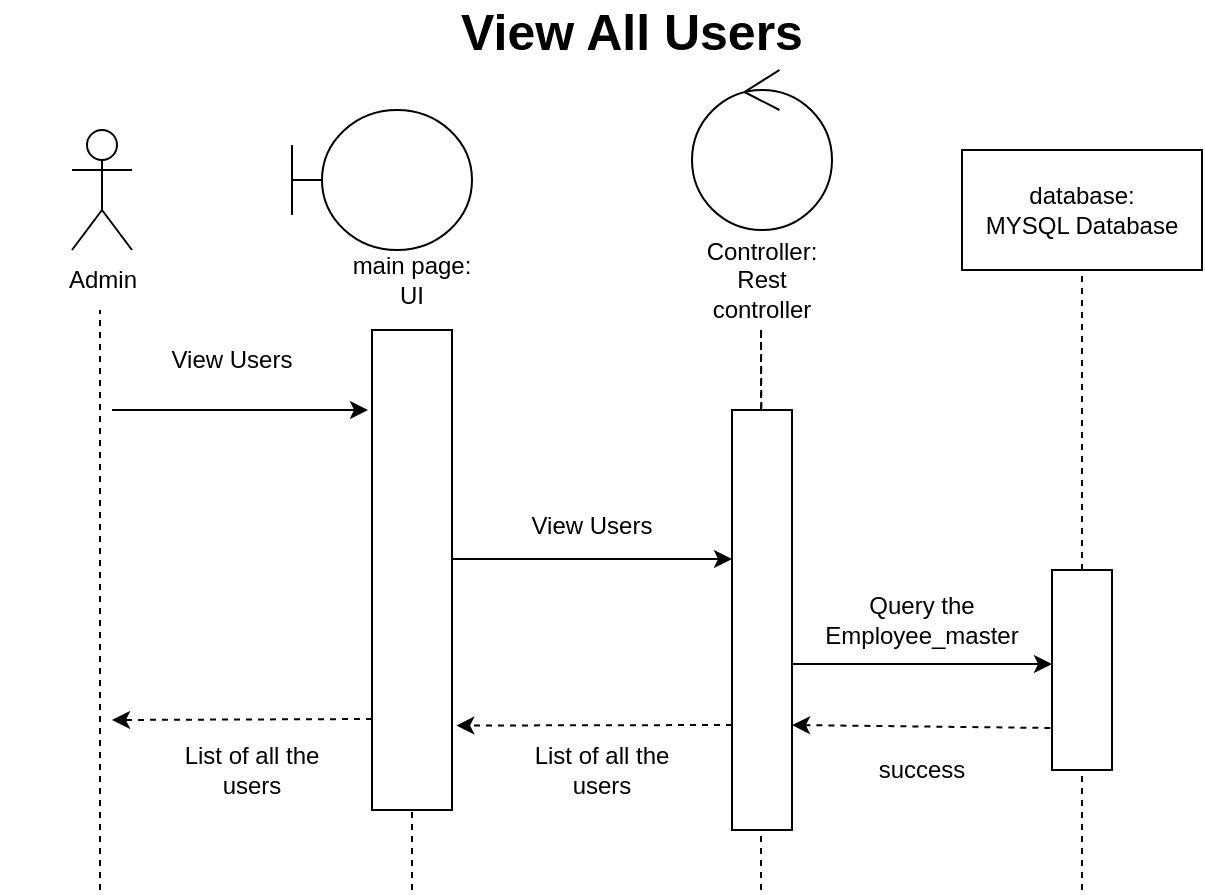<mxfile version="12.2.3" type="device" pages="1"><diagram id="LnDTxie0mtnBjhITO1or" name="Page-1"><mxGraphModel dx="512" dy="419" grid="1" gridSize="10" guides="1" tooltips="1" connect="1" arrows="1" fold="1" page="1" pageScale="1" pageWidth="850" pageHeight="1100" math="0" shadow="0"><root><mxCell id="0"/><mxCell id="1" parent="0"/><mxCell id="LC7K3fbz8w_SzGaDOprC-1" value="ADMIN" style="shape=umlActor;verticalLabelPosition=bottom;labelBackgroundColor=#ffffff;verticalAlign=top;html=1;outlineConnect=0;" parent="1" vertex="1"><mxGeometry x="109" y="160" width="30" height="60" as="geometry"/></mxCell><mxCell id="LC7K3fbz8w_SzGaDOprC-2" value="" style="shape=umlBoundary;whiteSpace=wrap;html=1;" parent="1" vertex="1"><mxGeometry x="219" y="150" width="90" height="70" as="geometry"/></mxCell><mxCell id="LC7K3fbz8w_SzGaDOprC-3" value="" style="ellipse;shape=umlControl;whiteSpace=wrap;html=1;" parent="1" vertex="1"><mxGeometry x="419" y="130" width="70" height="80" as="geometry"/></mxCell><mxCell id="LC7K3fbz8w_SzGaDOprC-5" value="database:&lt;br&gt;MYSQL Database" style="rounded=0;whiteSpace=wrap;html=1;" parent="1" vertex="1"><mxGeometry x="554" y="170" width="120" height="60" as="geometry"/></mxCell><mxCell id="LC7K3fbz8w_SzGaDOprC-6" value="" style="endArrow=none;html=1;dashed=1;" parent="1" source="LC7K3fbz8w_SzGaDOprC-8" edge="1"><mxGeometry width="50" height="50" relative="1" as="geometry"><mxPoint x="453.5" y="540" as="sourcePoint"/><mxPoint x="453.5" y="290" as="targetPoint"/><Array as="points"/></mxGeometry></mxCell><mxCell id="LC7K3fbz8w_SzGaDOprC-7" value="" style="endArrow=none;html=1;dashed=1;entryX=0.5;entryY=1;entryDx=0;entryDy=0;" parent="1" source="LC7K3fbz8w_SzGaDOprC-24" target="LC7K3fbz8w_SzGaDOprC-5" edge="1"><mxGeometry width="50" height="50" relative="1" as="geometry"><mxPoint x="629" y="754" as="sourcePoint"/><mxPoint x="628.96" y="229.98" as="targetPoint"/><Array as="points"/></mxGeometry></mxCell><mxCell id="LC7K3fbz8w_SzGaDOprC-9" value="" style="endArrow=none;html=1;dashed=1;" parent="1" edge="1"><mxGeometry width="50" height="50" relative="1" as="geometry"><mxPoint x="123.0" y="540" as="sourcePoint"/><mxPoint x="123" y="250" as="targetPoint"/><Array as="points"/></mxGeometry></mxCell><mxCell id="LC7K3fbz8w_SzGaDOprC-11" value="" style="endArrow=classic;html=1;" parent="1" edge="1"><mxGeometry width="50" height="50" relative="1" as="geometry"><mxPoint x="129.0" y="300" as="sourcePoint"/><mxPoint x="257" y="300" as="targetPoint"/></mxGeometry></mxCell><mxCell id="LC7K3fbz8w_SzGaDOprC-13" value="View Users" style="text;html=1;strokeColor=none;fillColor=none;align=center;verticalAlign=middle;whiteSpace=wrap;rounded=0;" parent="1" vertex="1"><mxGeometry x="149" y="260" width="80" height="30" as="geometry"/></mxCell><mxCell id="LC7K3fbz8w_SzGaDOprC-15" value="" style="rounded=0;whiteSpace=wrap;html=1;direction=south;" parent="1" vertex="1"><mxGeometry x="259" y="260" width="40" height="240" as="geometry"/></mxCell><mxCell id="LC7K3fbz8w_SzGaDOprC-21" value="View Users" style="text;html=1;strokeColor=none;fillColor=none;align=center;verticalAlign=middle;whiteSpace=wrap;rounded=0;" parent="1" vertex="1"><mxGeometry x="319" y="342.5" width="100" height="30" as="geometry"/></mxCell><mxCell id="LC7K3fbz8w_SzGaDOprC-22" value="Query the Employee_master" style="text;html=1;strokeColor=none;fillColor=none;align=center;verticalAlign=middle;whiteSpace=wrap;rounded=0;" parent="1" vertex="1"><mxGeometry x="484" y="390" width="100" height="30" as="geometry"/></mxCell><mxCell id="LC7K3fbz8w_SzGaDOprC-23" value="" style="endArrow=classic;html=1;entryX=0.5;entryY=1;entryDx=0;entryDy=0;exitX=0.5;exitY=0;exitDx=0;exitDy=0;" parent="1" edge="1"><mxGeometry width="50" height="50" relative="1" as="geometry"><mxPoint x="469" y="427" as="sourcePoint"/><mxPoint x="599" y="427" as="targetPoint"/></mxGeometry></mxCell><mxCell id="LC7K3fbz8w_SzGaDOprC-24" value="" style="rounded=0;whiteSpace=wrap;html=1;direction=south;" parent="1" vertex="1"><mxGeometry x="599" y="380" width="30" height="100" as="geometry"/></mxCell><mxCell id="LC7K3fbz8w_SzGaDOprC-25" value="" style="endArrow=none;dashed=1;html=1;entryX=1;entryY=0.5;entryDx=0;entryDy=0;" parent="1" target="LC7K3fbz8w_SzGaDOprC-24" edge="1"><mxGeometry width="50" height="50" relative="1" as="geometry"><mxPoint x="614" y="540" as="sourcePoint"/><mxPoint x="309" y="1030" as="targetPoint"/></mxGeometry></mxCell><mxCell id="LC7K3fbz8w_SzGaDOprC-26" value="" style="endArrow=none;dashed=1;html=1;entryX=1;entryY=0.5;entryDx=0;entryDy=0;" parent="1" target="LC7K3fbz8w_SzGaDOprC-15" edge="1"><mxGeometry width="50" height="50" relative="1" as="geometry"><mxPoint x="279" y="540" as="sourcePoint"/><mxPoint x="159" y="780" as="targetPoint"/></mxGeometry></mxCell><mxCell id="LC7K3fbz8w_SzGaDOprC-27" value="" style="endArrow=classic;html=1;exitX=0.79;exitY=1.027;exitDx=0;exitDy=0;dashed=1;exitPerimeter=0;entryX=0.75;entryY=0;entryDx=0;entryDy=0;" parent="1" source="LC7K3fbz8w_SzGaDOprC-24" target="LC7K3fbz8w_SzGaDOprC-8" edge="1"><mxGeometry width="50" height="50" relative="1" as="geometry"><mxPoint x="109" y="850" as="sourcePoint"/><mxPoint x="460" y="458" as="targetPoint"/></mxGeometry></mxCell><mxCell id="LC7K3fbz8w_SzGaDOprC-29" value="" style="endArrow=classic;html=1;dashed=1;exitX=0.75;exitY=1;exitDx=0;exitDy=0;entryX=0.824;entryY=-0.053;entryDx=0;entryDy=0;entryPerimeter=0;" parent="1" source="LC7K3fbz8w_SzGaDOprC-8" target="LC7K3fbz8w_SzGaDOprC-15" edge="1"><mxGeometry width="50" height="50" relative="1" as="geometry"><mxPoint x="109" y="850" as="sourcePoint"/><mxPoint x="159" y="800" as="targetPoint"/></mxGeometry></mxCell><mxCell id="LC7K3fbz8w_SzGaDOprC-30" value="List of all the users" style="text;html=1;strokeColor=none;fillColor=none;align=center;verticalAlign=middle;whiteSpace=wrap;rounded=0;" parent="1" vertex="1"><mxGeometry x="324" y="465" width="100" height="30" as="geometry"/></mxCell><mxCell id="LC7K3fbz8w_SzGaDOprC-31" value="" style="endArrow=classic;html=1;dashed=1;" parent="1" edge="1"><mxGeometry width="50" height="50" relative="1" as="geometry"><mxPoint x="259" y="454.5" as="sourcePoint"/><mxPoint x="129.0" y="455" as="targetPoint"/></mxGeometry></mxCell><mxCell id="LC7K3fbz8w_SzGaDOprC-33" value="&lt;b&gt;&lt;font style=&quot;font-size: 25px&quot;&gt;View All Users&lt;/font&gt;&lt;/b&gt;" style="text;html=1;strokeColor=none;fillColor=none;align=center;verticalAlign=middle;whiteSpace=wrap;rounded=0;" parent="1" vertex="1"><mxGeometry x="259" y="100" width="260" height="20" as="geometry"/></mxCell><mxCell id="LC7K3fbz8w_SzGaDOprC-19" value="main page:&lt;br&gt;UI&lt;br&gt;" style="text;html=1;strokeColor=none;fillColor=none;align=center;verticalAlign=middle;whiteSpace=wrap;rounded=0;" parent="1" vertex="1"><mxGeometry x="234" y="220" width="90" height="30" as="geometry"/></mxCell><mxCell id="LC7K3fbz8w_SzGaDOprC-34" value="Admin" style="rounded=0;whiteSpace=wrap;html=1;strokeColor=none;" parent="1" vertex="1"><mxGeometry x="73.5" y="225" width="101" height="20" as="geometry"/></mxCell><mxCell id="LC7K3fbz8w_SzGaDOprC-38" value="Controller:&lt;br&gt;Rest controller" style="text;html=1;strokeColor=none;fillColor=none;align=center;verticalAlign=middle;whiteSpace=wrap;rounded=0;" parent="1" vertex="1"><mxGeometry x="434" y="225" width="40" height="20" as="geometry"/></mxCell><mxCell id="LC7K3fbz8w_SzGaDOprC-39" value="" style="endArrow=none;html=1;dashed=1;" parent="1" target="LC7K3fbz8w_SzGaDOprC-8" edge="1"><mxGeometry width="50" height="50" relative="1" as="geometry"><mxPoint x="453.5" y="540" as="sourcePoint"/><mxPoint x="453.5" y="290" as="targetPoint"/><Array as="points"><mxPoint x="453.5" y="254"/></Array></mxGeometry></mxCell><mxCell id="LC7K3fbz8w_SzGaDOprC-43" value="" style="endArrow=classic;html=1;entryX=0.75;entryY=1;entryDx=0;entryDy=0;" parent="1" edge="1"><mxGeometry width="50" height="50" relative="1" as="geometry"><mxPoint x="299" y="374.5" as="sourcePoint"/><mxPoint x="439.0" y="374.5" as="targetPoint"/></mxGeometry></mxCell><mxCell id="LC7K3fbz8w_SzGaDOprC-8" value="" style="rounded=0;whiteSpace=wrap;html=1;direction=south;" parent="1" vertex="1"><mxGeometry x="439" y="300" width="30" height="210" as="geometry"/></mxCell><mxCell id="LC7K3fbz8w_SzGaDOprC-44" value="success" style="text;html=1;strokeColor=none;fillColor=none;align=center;verticalAlign=middle;whiteSpace=wrap;rounded=0;" parent="1" vertex="1"><mxGeometry x="484" y="465" width="100" height="30" as="geometry"/></mxCell><mxCell id="LC7K3fbz8w_SzGaDOprC-45" value="List of all the users" style="text;html=1;strokeColor=none;fillColor=none;align=center;verticalAlign=middle;whiteSpace=wrap;rounded=0;" parent="1" vertex="1"><mxGeometry x="149" y="465" width="100" height="30" as="geometry"/></mxCell></root></mxGraphModel></diagram></mxfile>